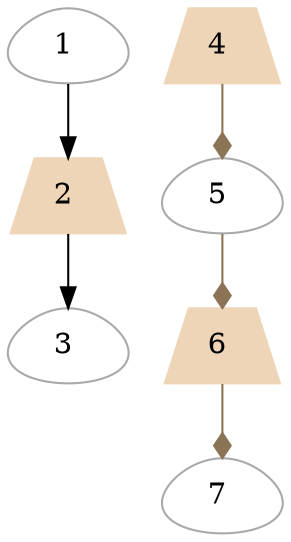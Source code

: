digraph G {
	node [color=darkgray fontcolor=black fontname="Times-Roman" shape=egg style=solid]
	"1 "
	node [color=darkgray fontcolor=black fontname="Times-Roman" shape=egg style=solid]
	"3 "
	node [color=darkgray fontcolor=black fontname="Times-Roman" shape=egg style=solid]
	"5 "
	node [color=darkgray fontcolor=black fontname="Times-Roman" shape=egg style=solid]
	"7 "
	node [color=bisque2 fontcolor=black fontname="Times-Roman" shape=trapezium style=filled]
	"2 "
	node [color=bisque2 fontcolor=black fontname="Times-Roman" shape=trapezium style=filled]
	"4 "
	node [color=bisque2 fontcolor=black fontname="Times-Roman" shape=trapezium style=filled]
	"6 "
	edge [arrowhead=normal color=black]
	"1 " -> "2 "
	edge [arrowhead=normal color=black]
	"2 " -> "3 "
	edge [arrowhead=diamond color=burlywood4]
	"4 " -> "5 "
	edge [arrowhead=diamond color=burlywood4]
	"5 " -> "6 "
	edge [arrowhead=diamond color=burlywood4]
	"6 " -> "7 "
}
